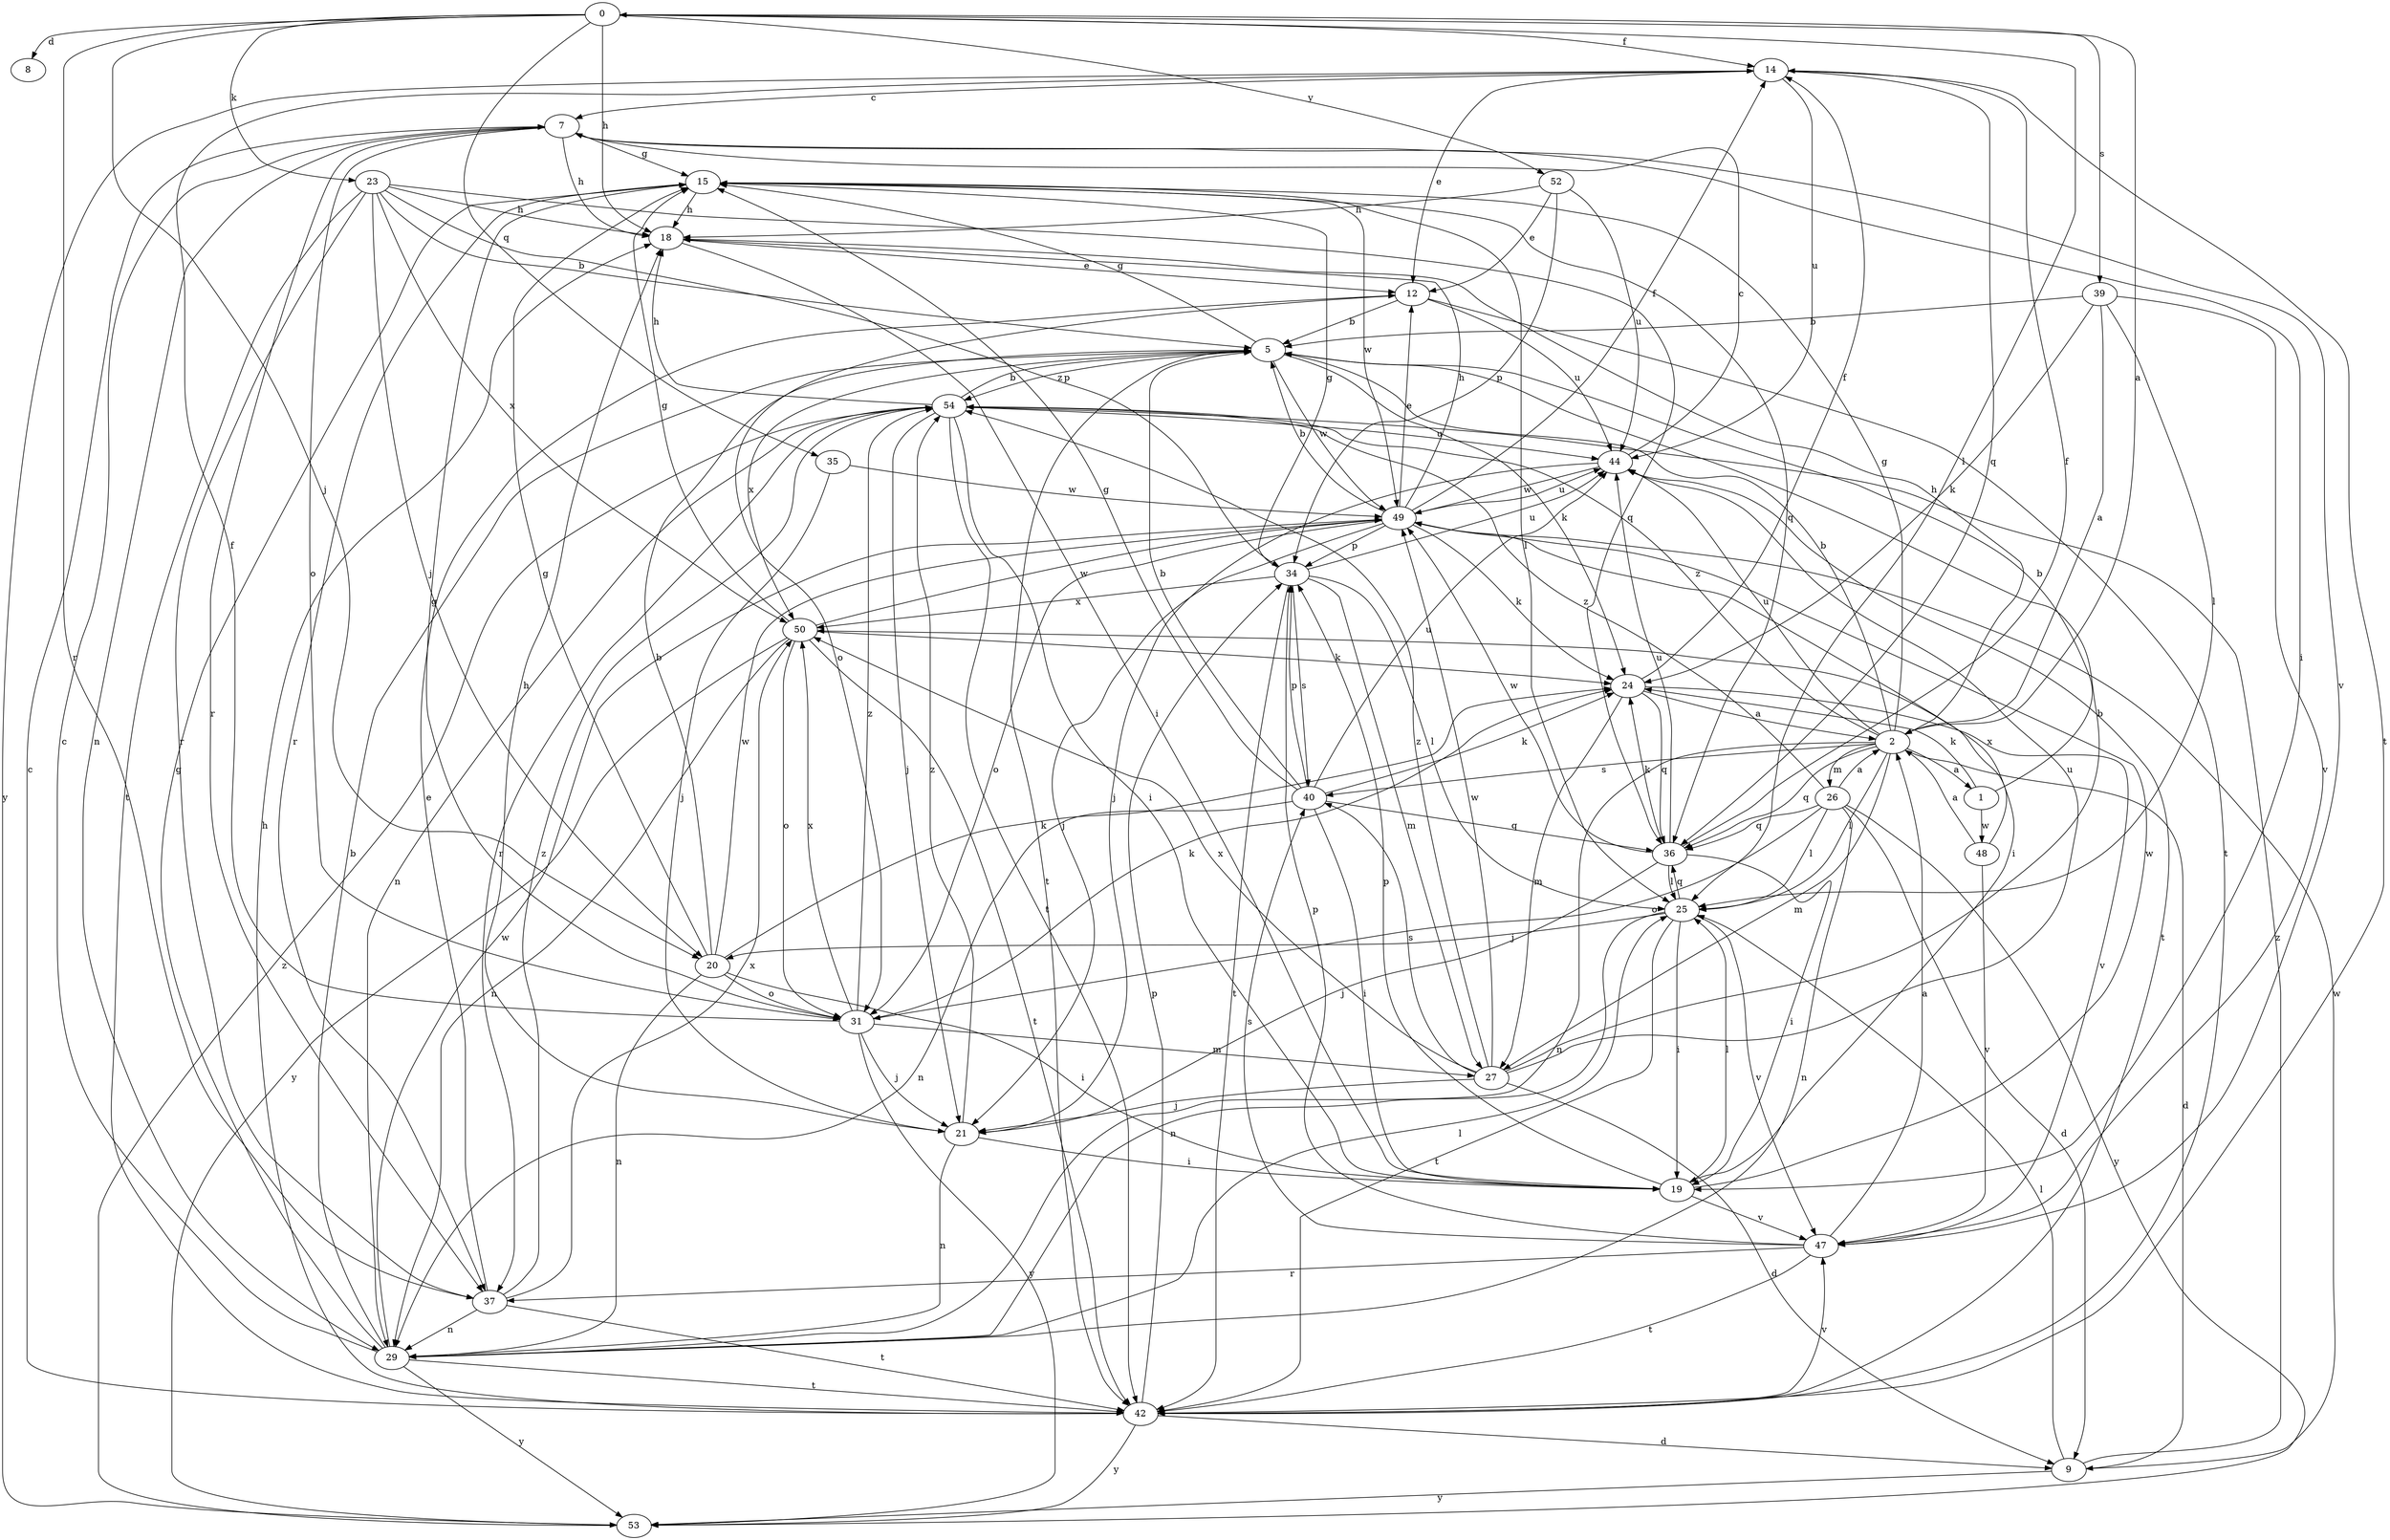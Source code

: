 strict digraph  {
0;
1;
2;
5;
7;
8;
9;
12;
14;
15;
18;
19;
20;
21;
23;
24;
25;
26;
27;
29;
31;
34;
35;
36;
37;
39;
40;
42;
44;
47;
48;
49;
50;
52;
53;
54;
0 -> 8  [label=d];
0 -> 14  [label=f];
0 -> 18  [label=h];
0 -> 20  [label=j];
0 -> 23  [label=k];
0 -> 25  [label=l];
0 -> 35  [label=q];
0 -> 37  [label=r];
0 -> 39  [label=s];
0 -> 52  [label=y];
1 -> 5  [label=b];
1 -> 24  [label=k];
1 -> 48  [label=w];
2 -> 0  [label=a];
2 -> 1  [label=a];
2 -> 5  [label=b];
2 -> 9  [label=d];
2 -> 15  [label=g];
2 -> 18  [label=h];
2 -> 25  [label=l];
2 -> 26  [label=m];
2 -> 27  [label=m];
2 -> 29  [label=n];
2 -> 36  [label=q];
2 -> 40  [label=s];
2 -> 44  [label=u];
2 -> 54  [label=z];
5 -> 15  [label=g];
5 -> 24  [label=k];
5 -> 42  [label=t];
5 -> 49  [label=w];
5 -> 50  [label=x];
5 -> 54  [label=z];
7 -> 15  [label=g];
7 -> 18  [label=h];
7 -> 19  [label=i];
7 -> 29  [label=n];
7 -> 31  [label=o];
7 -> 37  [label=r];
7 -> 47  [label=v];
9 -> 25  [label=l];
9 -> 49  [label=w];
9 -> 53  [label=y];
9 -> 54  [label=z];
12 -> 5  [label=b];
12 -> 31  [label=o];
12 -> 42  [label=t];
12 -> 44  [label=u];
14 -> 7  [label=c];
14 -> 12  [label=e];
14 -> 36  [label=q];
14 -> 42  [label=t];
14 -> 44  [label=u];
14 -> 53  [label=y];
15 -> 18  [label=h];
15 -> 25  [label=l];
15 -> 36  [label=q];
15 -> 37  [label=r];
15 -> 49  [label=w];
18 -> 12  [label=e];
18 -> 19  [label=i];
19 -> 25  [label=l];
19 -> 34  [label=p];
19 -> 47  [label=v];
19 -> 49  [label=w];
20 -> 5  [label=b];
20 -> 15  [label=g];
20 -> 19  [label=i];
20 -> 24  [label=k];
20 -> 29  [label=n];
20 -> 31  [label=o];
20 -> 49  [label=w];
21 -> 18  [label=h];
21 -> 19  [label=i];
21 -> 29  [label=n];
21 -> 54  [label=z];
23 -> 5  [label=b];
23 -> 18  [label=h];
23 -> 20  [label=j];
23 -> 34  [label=p];
23 -> 36  [label=q];
23 -> 37  [label=r];
23 -> 42  [label=t];
23 -> 50  [label=x];
24 -> 2  [label=a];
24 -> 14  [label=f];
24 -> 27  [label=m];
24 -> 36  [label=q];
24 -> 47  [label=v];
25 -> 19  [label=i];
25 -> 20  [label=j];
25 -> 29  [label=n];
25 -> 36  [label=q];
25 -> 42  [label=t];
25 -> 47  [label=v];
26 -> 2  [label=a];
26 -> 9  [label=d];
26 -> 25  [label=l];
26 -> 29  [label=n];
26 -> 31  [label=o];
26 -> 36  [label=q];
26 -> 53  [label=y];
26 -> 54  [label=z];
27 -> 5  [label=b];
27 -> 9  [label=d];
27 -> 21  [label=j];
27 -> 40  [label=s];
27 -> 44  [label=u];
27 -> 49  [label=w];
27 -> 50  [label=x];
27 -> 54  [label=z];
29 -> 5  [label=b];
29 -> 7  [label=c];
29 -> 15  [label=g];
29 -> 25  [label=l];
29 -> 42  [label=t];
29 -> 49  [label=w];
29 -> 53  [label=y];
31 -> 14  [label=f];
31 -> 15  [label=g];
31 -> 21  [label=j];
31 -> 24  [label=k];
31 -> 27  [label=m];
31 -> 50  [label=x];
31 -> 53  [label=y];
31 -> 54  [label=z];
34 -> 15  [label=g];
34 -> 25  [label=l];
34 -> 27  [label=m];
34 -> 40  [label=s];
34 -> 42  [label=t];
34 -> 44  [label=u];
34 -> 50  [label=x];
35 -> 21  [label=j];
35 -> 49  [label=w];
36 -> 14  [label=f];
36 -> 19  [label=i];
36 -> 21  [label=j];
36 -> 24  [label=k];
36 -> 25  [label=l];
36 -> 44  [label=u];
36 -> 49  [label=w];
37 -> 12  [label=e];
37 -> 29  [label=n];
37 -> 42  [label=t];
37 -> 50  [label=x];
37 -> 54  [label=z];
39 -> 2  [label=a];
39 -> 5  [label=b];
39 -> 24  [label=k];
39 -> 25  [label=l];
39 -> 47  [label=v];
40 -> 5  [label=b];
40 -> 15  [label=g];
40 -> 19  [label=i];
40 -> 24  [label=k];
40 -> 29  [label=n];
40 -> 34  [label=p];
40 -> 36  [label=q];
40 -> 44  [label=u];
42 -> 7  [label=c];
42 -> 9  [label=d];
42 -> 18  [label=h];
42 -> 34  [label=p];
42 -> 47  [label=v];
42 -> 53  [label=y];
44 -> 7  [label=c];
44 -> 21  [label=j];
44 -> 42  [label=t];
44 -> 49  [label=w];
47 -> 2  [label=a];
47 -> 34  [label=p];
47 -> 37  [label=r];
47 -> 40  [label=s];
47 -> 42  [label=t];
48 -> 2  [label=a];
48 -> 47  [label=v];
48 -> 50  [label=x];
49 -> 5  [label=b];
49 -> 12  [label=e];
49 -> 14  [label=f];
49 -> 18  [label=h];
49 -> 19  [label=i];
49 -> 21  [label=j];
49 -> 24  [label=k];
49 -> 31  [label=o];
49 -> 34  [label=p];
49 -> 44  [label=u];
50 -> 15  [label=g];
50 -> 24  [label=k];
50 -> 29  [label=n];
50 -> 31  [label=o];
50 -> 42  [label=t];
50 -> 49  [label=w];
50 -> 53  [label=y];
52 -> 12  [label=e];
52 -> 18  [label=h];
52 -> 34  [label=p];
52 -> 44  [label=u];
53 -> 54  [label=z];
54 -> 5  [label=b];
54 -> 18  [label=h];
54 -> 19  [label=i];
54 -> 21  [label=j];
54 -> 29  [label=n];
54 -> 37  [label=r];
54 -> 42  [label=t];
54 -> 44  [label=u];
}
